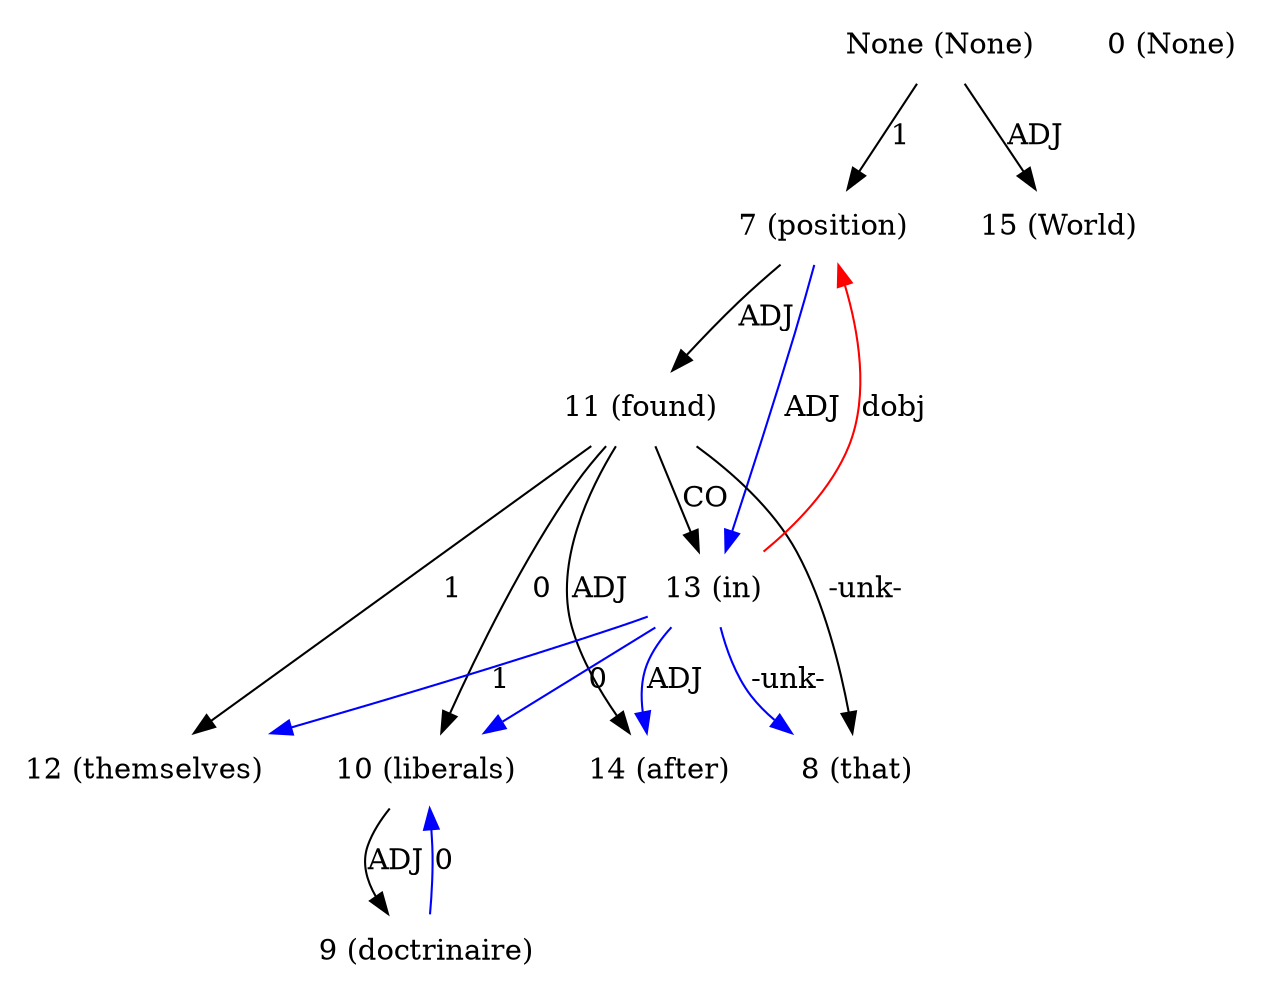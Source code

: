 digraph G{
edge [dir=forward]
node [shape=plaintext]

None [label="None (None)"]
None -> 7 [label="1"]
None [label="None (None)"]
None -> 15 [label="ADJ"]
0 [label="0 (None)"]
7 [label="7 (position)"]
7 -> 11 [label="ADJ"]
7 -> 13 [label="ADJ", color="blue"]
13 -> 7 [label="dobj", color="red"]
8 [label="8 (that)"]
9 [label="9 (doctrinaire)"]
9 -> 10 [label="0", color="blue"]
10 [label="10 (liberals)"]
10 -> 9 [label="ADJ"]
11 [label="11 (found)"]
11 -> 12 [label="1"]
11 -> 8 [label="-unk-"]
11 -> 14 [label="ADJ"]
11 -> 13 [label="CO"]
11 -> 10 [label="0"]
12 [label="12 (themselves)"]
13 [label="13 (in)"]
13 -> 12 [label="1", color="blue"]
13 -> 8 [label="-unk-", color="blue"]
13 -> 14 [label="ADJ", color="blue"]
13 -> 10 [label="0", color="blue"]
14 [label="14 (after)"]
15 [label="15 (World)"]
}
